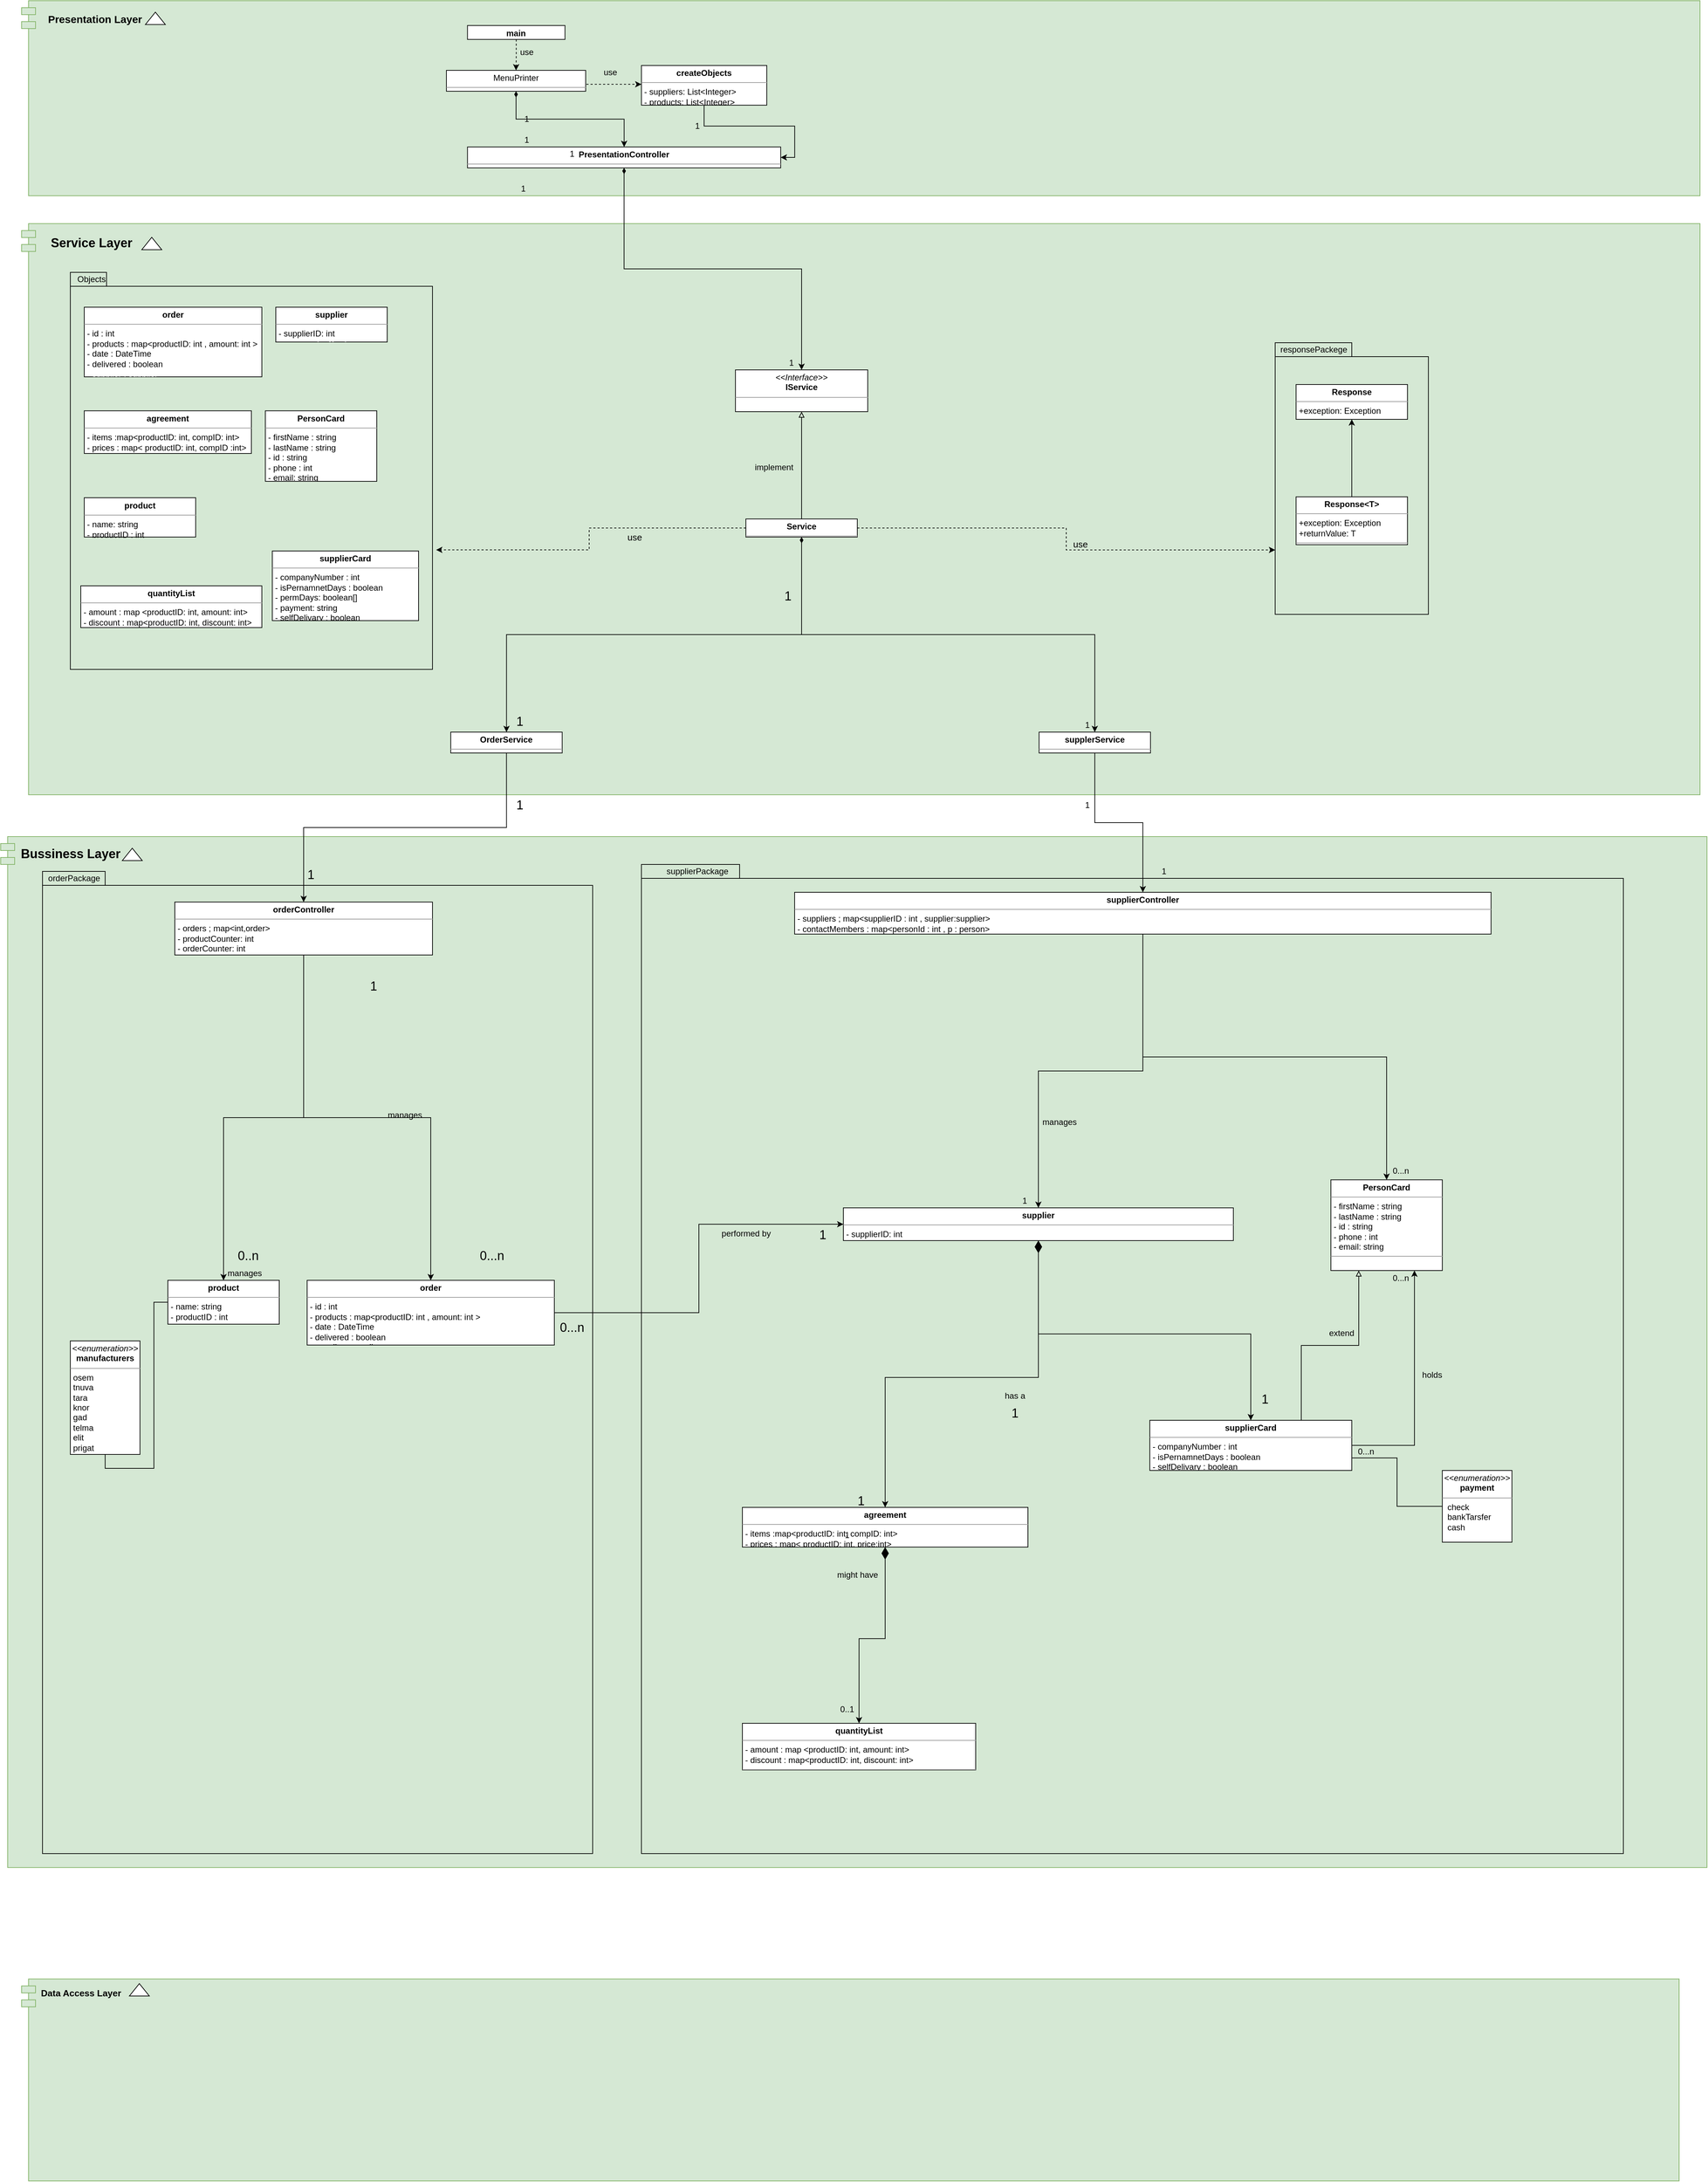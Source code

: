 <mxfile version="14.5.10" type="google" pages="2"><diagram id="5DZ28-JcgLPuiW7XqvPN" name="Page-1"><mxGraphModel dx="1632" dy="1537" grid="1" gridSize="10" guides="1" tooltips="1" connect="1" arrows="1" fold="1" page="1" pageScale="1" pageWidth="850" pageHeight="1100" math="0" shadow="0"><root><mxCell id="0"/><mxCell id="1" parent="0"/><mxCell id="8I2APaT-NHxuBVdp1NNs-28" value="" style="shape=module;align=left;spacingLeft=20;align=center;verticalAlign=top;fillColor=#d5e8d4;strokeColor=#82b366;" parent="1" vertex="1"><mxGeometry x="-810" y="930" width="2450" height="1480" as="geometry"/></mxCell><mxCell id="PthSyob7M0r9zxuBfxCR-18" value="" style="shape=folder;fontStyle=1;spacingTop=10;tabWidth=90;tabHeight=20;tabPosition=left;html=1;fillColor=none;" parent="1" vertex="1"><mxGeometry x="-750" y="980" width="790" height="1410" as="geometry"/></mxCell><mxCell id="8I2APaT-NHxuBVdp1NNs-26" value="" style="shape=module;align=left;spacingLeft=20;align=center;verticalAlign=top;fillColor=#d5e8d4;strokeColor=#82b366;" parent="1" vertex="1"><mxGeometry x="-780" y="50" width="2410" height="820" as="geometry"/></mxCell><mxCell id="PthSyob7M0r9zxuBfxCR-17" value="" style="shape=folder;fontStyle=1;spacingTop=10;tabWidth=100;tabHeight=20;tabPosition=left;html=1;fillColor=none;" parent="1" vertex="1"><mxGeometry x="110" y="970" width="1410" height="1420" as="geometry"/></mxCell><mxCell id="8I2APaT-NHxuBVdp1NNs-29" value="&lt;b&gt;Service Layer&lt;/b&gt;" style="text;html=1;align=center;verticalAlign=middle;resizable=0;points=[];autosize=1;fontSize=18;" parent="1" vertex="1"><mxGeometry x="-745.18" y="63" width="130" height="30" as="geometry"/></mxCell><mxCell id="8I2APaT-NHxuBVdp1NNs-30" value="" style="triangle;whiteSpace=wrap;html=1;align=left;rotation=-90;" parent="1" vertex="1"><mxGeometry x="-602" y="64.25" width="17.82" height="28.75" as="geometry"/></mxCell><mxCell id="8I2APaT-NHxuBVdp1NNs-42" value="&lt;b&gt;Bussiness Layer&lt;/b&gt;" style="text;html=1;align=center;verticalAlign=middle;resizable=0;points=[];autosize=1;fontSize=18;" parent="1" vertex="1"><mxGeometry x="-790" y="940" width="160" height="30" as="geometry"/></mxCell><mxCell id="8I2APaT-NHxuBVdp1NNs-43" value="" style="triangle;whiteSpace=wrap;html=1;align=left;rotation=-90;" parent="1" vertex="1"><mxGeometry x="-630" y="941.25" width="17.82" height="28.75" as="geometry"/></mxCell><mxCell id="2vMauLykuVENWcKuwkw2-31" style="rounded=0;orthogonalLoop=1;jettySize=auto;html=1;exitX=0.5;exitY=1;exitDx=0;exitDy=0;elbow=vertical;edgeStyle=orthogonalEdgeStyle;" parent="1" source="8I2APaT-NHxuBVdp1NNs-63" target="2vMauLykuVENWcKuwkw2-26" edge="1"><mxGeometry relative="1" as="geometry"/></mxCell><mxCell id="8I2APaT-NHxuBVdp1NNs-63" value="&lt;p style=&quot;margin: 0px ; margin-top: 4px ; text-align: center&quot;&gt;&lt;b&gt;supplerService&lt;/b&gt;&lt;/p&gt;&lt;hr size=&quot;1&quot;&gt;&lt;p style=&quot;margin: 0px ; margin-left: 4px&quot;&gt;- sc: supplierController&lt;/p&gt;&lt;hr size=&quot;1&quot;&gt;&lt;p style=&quot;margin: 0px ; margin-left: 4px&quot;&gt;&lt;br&gt;&lt;/p&gt;" style="verticalAlign=top;align=left;overflow=fill;fontSize=12;fontFamily=Helvetica;html=1;fillColor=#ffffff;gradientColor=none;" parent="1" vertex="1"><mxGeometry x="681" y="780" width="160" height="30" as="geometry"/></mxCell><mxCell id="bjFKedlDUR4KH2Bk4ZRp-1" value="&lt;p style=&quot;margin: 0px ; margin-top: 4px ; text-align: center&quot;&gt;&lt;b&gt;PersonCard&lt;/b&gt;&lt;/p&gt;&lt;hr size=&quot;1&quot;&gt;&lt;p style=&quot;margin: 0px ; margin-left: 4px&quot;&gt;- firstName : string&lt;/p&gt;&lt;p style=&quot;margin: 0px ; margin-left: 4px&quot;&gt;- lastName : string&lt;/p&gt;&lt;p style=&quot;margin: 0px ; margin-left: 4px&quot;&gt;- id : string&lt;/p&gt;&lt;p style=&quot;margin: 0px ; margin-left: 4px&quot;&gt;- phone : int&lt;/p&gt;&lt;p style=&quot;margin: 0px ; margin-left: 4px&quot;&gt;- email: string&lt;/p&gt;&lt;hr size=&quot;1&quot;&gt;&lt;p style=&quot;margin: 0px ; margin-left: 4px&quot;&gt;&lt;br&gt;&lt;/p&gt;" style="verticalAlign=top;align=left;overflow=fill;fontSize=12;fontFamily=Helvetica;html=1;" parent="1" vertex="1"><mxGeometry x="1100" y="1422.75" width="160" height="130.25" as="geometry"/></mxCell><mxCell id="bjFKedlDUR4KH2Bk4ZRp-9" value="extend" style="text;html=1;align=center;verticalAlign=middle;resizable=0;points=[];autosize=1;" parent="1" vertex="1"><mxGeometry x="1090" y="1633" width="50" height="20" as="geometry"/></mxCell><mxCell id="bjFKedlDUR4KH2Bk4ZRp-20" value="&lt;p style=&quot;margin: 0px ; margin-top: 4px ; text-align: center&quot;&gt;&lt;b&gt;quantityList&lt;/b&gt;&lt;/p&gt;&lt;hr size=&quot;1&quot;&gt;&lt;p style=&quot;margin: 0px ; margin-left: 4px&quot;&gt;- amount : map &amp;lt;productID: int, amount: int&amp;gt;&lt;/p&gt;&lt;p style=&quot;margin: 0px ; margin-left: 4px&quot;&gt;- discount : map&amp;lt;productID: int, discount: int&amp;gt;&lt;/p&gt;&lt;hr size=&quot;1&quot;&gt;&lt;p style=&quot;margin: 0px ; margin-left: 4px&quot;&gt;+addQuantityListItem(int prodId, int amount, int discount): product&lt;/p&gt;&lt;p style=&quot;margin: 0px ; margin-left: 4px&quot;&gt;+editQuantityListAmount(int prodId, int amount): void&lt;/p&gt;&lt;p style=&quot;margin: 0px ; margin-left: 4px&quot;&gt;+editQuantityListDiscount(int prodId, int discount): void&lt;/p&gt;" style="verticalAlign=top;align=left;overflow=fill;fontSize=12;fontFamily=Helvetica;html=1;" parent="1" vertex="1"><mxGeometry x="255" y="2203" width="335" height="67" as="geometry"/></mxCell><mxCell id="bjFKedlDUR4KH2Bk4ZRp-22" value="0..1" style="text;html=1;align=center;verticalAlign=middle;resizable=0;points=[];autosize=1;" parent="1" vertex="1"><mxGeometry x="385" y="2173" width="40" height="20" as="geometry"/></mxCell><mxCell id="GpmiqGqce4NhlMr-8siC-24" style="rounded=0;orthogonalLoop=1;jettySize=auto;html=1;exitX=0.5;exitY=1;exitDx=0;exitDy=0;startArrow=diamondThin;startFill=0;startSize=15;elbow=vertical;edgeStyle=orthogonalEdgeStyle;" parent="1" source="8I2APaT-NHxuBVdp1NNs-34" target="8I2APaT-NHxuBVdp1NNs-35" edge="1"><mxGeometry relative="1" as="geometry"/></mxCell><mxCell id="GpmiqGqce4NhlMr-8siC-25" style="rounded=0;orthogonalLoop=1;jettySize=auto;html=1;exitX=0.5;exitY=1;exitDx=0;exitDy=0;startArrow=diamondThin;startFill=1;startSize=15;elbow=vertical;edgeStyle=orthogonalEdgeStyle;" parent="1" source="8I2APaT-NHxuBVdp1NNs-34" target="8I2APaT-NHxuBVdp1NNs-39" edge="1"><mxGeometry relative="1" as="geometry"/></mxCell><mxCell id="8I2APaT-NHxuBVdp1NNs-34" value="&lt;p style=&quot;margin: 0px ; margin-top: 4px ; text-align: center&quot;&gt;&lt;b&gt;supplier&lt;/b&gt;&lt;/p&gt;&lt;hr size=&quot;1&quot;&gt;&lt;p style=&quot;margin: 0px ; margin-left: 4px&quot;&gt;- supplierID: int&lt;/p&gt;&lt;p style=&quot;margin: 0px ; margin-left: 4px&quot;&gt;- sc : supplierCard&lt;/p&gt;&lt;p style=&quot;margin: 0px ; margin-left: 4px&quot;&gt;- agreement : agreement&lt;/p&gt;&lt;hr size=&quot;1&quot;&gt;&lt;p style=&quot;margin: 0px ; margin-left: 4px&quot;&gt;+createPesonCard(string firstName, string lastName, string email, string id, string phone): personCard&lt;/p&gt;&lt;p style=&quot;margin: 0px ; margin-left: 4px&quot;&gt;+addContactMember(string memberId): void&lt;/p&gt;&lt;p style=&quot;margin: 0px ; margin-left: 4px&quot;&gt;+deleteContactMember(string memberId): void&lt;/p&gt;&lt;p style=&quot;margin: 0px ; margin-left: 4px&quot;&gt;+deleteQuantityList(): void&lt;/p&gt;&lt;p style=&quot;margin: 0px ; margin-left: 4px&quot;&gt;+deleteQuantityListItem(int productId): void&lt;/p&gt;&lt;p style=&quot;margin: 0px ; margin-left: 4px&quot;&gt;+addQuantityListItem(int productId, int amount, int discount): void&lt;/p&gt;&lt;p style=&quot;margin: 0px ; margin-left: 4px&quot;&gt;+addQuantityList(): void&lt;/p&gt;&lt;p style=&quot;margin: 0px ; margin-left: 4px&quot;&gt;+editQuantityListAmount(int productId, int amount): void&lt;/p&gt;&lt;p style=&quot;margin: 0px ; margin-left: 4px&quot;&gt;+editQuantityListDiscount(int productId, int discount): void&lt;/p&gt;&lt;p style=&quot;margin: 0px ; margin-left: 4px&quot;&gt;+addItemToAgreement(int productId, int companyProductId, int price): void&lt;/p&gt;&lt;p style=&quot;margin: 0px ; margin-left: 4px&quot;&gt;+removeItemFromAgreement(int productId): void&lt;/p&gt;" style="verticalAlign=top;align=left;overflow=fill;fontSize=12;fontFamily=Helvetica;html=1;fillColor=#ffffff;gradientColor=none;" parent="1" vertex="1"><mxGeometry x="400" y="1463" width="560" height="47" as="geometry"/></mxCell><mxCell id="GpmiqGqce4NhlMr-8siC-16" style="rounded=0;orthogonalLoop=1;jettySize=auto;html=1;exitX=0.5;exitY=1;exitDx=0;exitDy=0;entryX=0.5;entryY=0;entryDx=0;entryDy=0;startArrow=diamondThin;startFill=1;startSize=15;elbow=vertical;edgeStyle=orthogonalEdgeStyle;" parent="1" source="8I2APaT-NHxuBVdp1NNs-35" target="bjFKedlDUR4KH2Bk4ZRp-20" edge="1"><mxGeometry relative="1" as="geometry"/></mxCell><mxCell id="8I2APaT-NHxuBVdp1NNs-35" value="&lt;p style=&quot;margin: 0px ; margin-top: 4px ; text-align: center&quot;&gt;&lt;b&gt;agreement&lt;/b&gt;&lt;/p&gt;&lt;hr size=&quot;1&quot;&gt;&lt;p style=&quot;margin: 0px ; margin-left: 4px&quot;&gt;&lt;span&gt;- items :map&amp;lt;productID: int, compID: int&amp;gt;&lt;/span&gt;&lt;br&gt;&lt;/p&gt;&lt;p style=&quot;margin: 0px ; margin-left: 4px&quot;&gt;- prices : map&amp;lt; productID: int, price:int&amp;gt;&lt;/p&gt;&lt;p style=&quot;margin: 0px ; margin-left: 4px&quot;&gt;- ql : quantityList&lt;/p&gt;&lt;hr size=&quot;1&quot;&gt;&lt;p style=&quot;margin: 0px ; margin-left: 4px&quot;&gt;+deleteQuantityList(int productId): void&lt;/p&gt;&lt;p style=&quot;margin: 0px ; margin-left: 4px&quot;&gt;+addQuantityListItem(int productId, int amount, int discount): void&lt;/p&gt;&lt;p style=&quot;margin: 0px ; margin-left: 4px&quot;&gt;+addQuantityList(): quantityList&lt;/p&gt;&lt;p style=&quot;margin: 0px ; margin-left: 4px&quot;&gt;+editQuantityListAmount(int productId, int amount): void&lt;/p&gt;&lt;p style=&quot;margin: 0px ; margin-left: 4px&quot;&gt;+editQuantityListDiscount( int productId, int discount): void&lt;/p&gt;&lt;p style=&quot;margin: 0px ; margin-left: 4px&quot;&gt;+addItemToAgreement(int prodId, int compProdId. int price): void&lt;/p&gt;&lt;p style=&quot;margin: 0px ; margin-left: 4px&quot;&gt;+ removeItemFromAgreement(int productId): void&lt;/p&gt;&lt;p style=&quot;margin: 0px ; margin-left: 4px&quot;&gt;+editAgreementItemCompanyProductId(int productId, int compProdId): void&lt;/p&gt;&lt;p style=&quot;margin: 0px ; margin-left: 4px&quot;&gt;+editAgreementItemPrice(int producId, int price): void&lt;/p&gt;" style="verticalAlign=top;align=left;overflow=fill;fontSize=12;fontFamily=Helvetica;html=1;fillColor=#ffffff;gradientColor=none;" parent="1" vertex="1"><mxGeometry x="255" y="1893" width="410" height="57" as="geometry"/></mxCell><mxCell id="njyIYX1bQllW_nPG6VDN-2" style="rounded=0;orthogonalLoop=1;jettySize=auto;html=1;exitX=1;exitY=0.5;exitDx=0;exitDy=0;entryX=0;entryY=0.5;entryDx=0;entryDy=0;elbow=vertical;edgeStyle=orthogonalEdgeStyle;" parent="1" source="8I2APaT-NHxuBVdp1NNs-36" target="8I2APaT-NHxuBVdp1NNs-34" edge="1"><mxGeometry relative="1" as="geometry"/></mxCell><mxCell id="8I2APaT-NHxuBVdp1NNs-36" value="&lt;p style=&quot;margin: 0px ; margin-top: 4px ; text-align: center&quot;&gt;&lt;b&gt;order&lt;/b&gt;&lt;/p&gt;&lt;hr size=&quot;1&quot;&gt;&lt;p style=&quot;margin: 0px ; margin-left: 4px&quot;&gt;- id : int&lt;/p&gt;&lt;p style=&quot;margin: 0px ; margin-left: 4px&quot;&gt;- products : map&amp;lt;productID: int , amount: int &amp;gt;&lt;/p&gt;&lt;p style=&quot;margin: 0px ; margin-left: 4px&quot;&gt;- date : DateTime&amp;nbsp;&lt;/p&gt;&lt;p style=&quot;margin: 0px ; margin-left: 4px&quot;&gt;- delivered : boolean&lt;/p&gt;&lt;p style=&quot;margin: 0px ; margin-left: 4px&quot;&gt;- supplier : supplier&lt;br&gt;&lt;/p&gt;&lt;hr size=&quot;1&quot;&gt;&lt;p style=&quot;margin: 0px ; margin-left: 4px&quot;&gt;+approveOrder(int orderId): void&lt;/p&gt;&lt;p style=&quot;margin: 0px ; margin-left: 4px&quot;&gt;+addProductToOrder(int orderId, int productId, int amount): void&lt;/p&gt;&lt;p style=&quot;margin: 0px ; margin-left: 4px&quot;&gt;+removeProductFromOrder( int productId): void&lt;/p&gt;&lt;p style=&quot;margin: 0px ; margin-left: 4px&quot;&gt;&lt;br&gt;&lt;/p&gt;" style="verticalAlign=top;align=left;overflow=fill;fontSize=12;fontFamily=Helvetica;html=1;fillColor=#ffffff;gradientColor=none;" parent="1" vertex="1"><mxGeometry x="-370" y="1567" width="355" height="93" as="geometry"/></mxCell><mxCell id="L193rap9KATUWgUTOsA8-20" style="rounded=0;orthogonalLoop=1;jettySize=auto;html=1;exitX=0;exitY=0.5;exitDx=0;exitDy=0;entryX=0.5;entryY=1;entryDx=0;entryDy=0;endArrow=none;endFill=0;startArrow=none;startFill=0;elbow=vertical;edgeStyle=orthogonalEdgeStyle;" parent="1" source="8I2APaT-NHxuBVdp1NNs-37" target="L193rap9KATUWgUTOsA8-17" edge="1"><mxGeometry relative="1" as="geometry"/></mxCell><mxCell id="8I2APaT-NHxuBVdp1NNs-37" value="&lt;p style=&quot;margin: 0px ; margin-top: 4px ; text-align: center&quot;&gt;&lt;b&gt;product&lt;/b&gt;&lt;/p&gt;&lt;hr size=&quot;1&quot;&gt;&lt;p style=&quot;margin: 0px ; margin-left: 4px&quot;&gt;- name: string&lt;/p&gt;&lt;p style=&quot;margin: 0px ; margin-left: 4px&quot;&gt;- productID : int&lt;/p&gt;&lt;p style=&quot;margin: 0px ; margin-left: 4px&quot;&gt;- manu : manufacturers&lt;/p&gt;&lt;hr size=&quot;1&quot;&gt;&lt;p style=&quot;margin: 0px ; margin-left: 4px&quot;&gt;&lt;br&gt;&lt;/p&gt;" style="verticalAlign=top;align=left;overflow=fill;fontSize=12;fontFamily=Helvetica;html=1;fillColor=#ffffff;gradientColor=none;" parent="1" vertex="1"><mxGeometry x="-570" y="1567" width="160" height="63" as="geometry"/></mxCell><mxCell id="L193rap9KATUWgUTOsA8-3" style="rounded=0;orthogonalLoop=1;jettySize=auto;html=1;exitX=0.75;exitY=0;exitDx=0;exitDy=0;entryX=0.25;entryY=1;entryDx=0;entryDy=0;endArrow=block;endFill=0;elbow=vertical;edgeStyle=orthogonalEdgeStyle;" parent="1" source="8I2APaT-NHxuBVdp1NNs-39" target="bjFKedlDUR4KH2Bk4ZRp-1" edge="1"><mxGeometry relative="1" as="geometry"/></mxCell><mxCell id="L193rap9KATUWgUTOsA8-4" style="rounded=0;orthogonalLoop=1;jettySize=auto;html=1;exitX=1;exitY=0.5;exitDx=0;exitDy=0;entryX=0.75;entryY=1;entryDx=0;entryDy=0;elbow=vertical;edgeStyle=orthogonalEdgeStyle;" parent="1" source="8I2APaT-NHxuBVdp1NNs-39" target="bjFKedlDUR4KH2Bk4ZRp-1" edge="1"><mxGeometry relative="1" as="geometry"/></mxCell><mxCell id="L193rap9KATUWgUTOsA8-23" style="rounded=0;orthogonalLoop=1;jettySize=auto;html=1;exitX=1;exitY=0.75;exitDx=0;exitDy=0;startArrow=none;startFill=0;endArrow=none;endFill=0;elbow=vertical;edgeStyle=orthogonalEdgeStyle;" parent="1" source="8I2APaT-NHxuBVdp1NNs-39" target="L193rap9KATUWgUTOsA8-21" edge="1"><mxGeometry relative="1" as="geometry"/></mxCell><mxCell id="8I2APaT-NHxuBVdp1NNs-39" value="&lt;p style=&quot;margin: 0px ; margin-top: 4px ; text-align: center&quot;&gt;&lt;b&gt;supplierCard&lt;/b&gt;&lt;/p&gt;&lt;hr size=&quot;1&quot;&gt;&lt;p style=&quot;margin: 0px ; margin-left: 4px&quot;&gt;&lt;span&gt;- companyNumber : int&lt;/span&gt;&lt;/p&gt;&lt;p style=&quot;margin: 0px ; margin-left: 4px&quot;&gt;- isPernamnetDays : boolean&lt;/p&gt;&lt;p style=&quot;margin: 0px ; margin-left: 4px&quot;&gt;&lt;span&gt;- selfDelivary : boolean&lt;/span&gt;&lt;br&gt;&lt;/p&gt;&lt;p style=&quot;margin: 0px 0px 0px 4px&quot;&gt;&lt;span style=&quot;background-color: rgb(255 , 255 , 255)&quot;&gt;- payment:payment&lt;/span&gt;&lt;/p&gt;&lt;p style=&quot;margin: 0px ; margin-left: 4px&quot;&gt;- contactPerson: List&amp;lt;PersonCard&amp;gt;&lt;br&gt;&lt;/p&gt;&lt;hr size=&quot;1&quot;&gt;&lt;p style=&quot;margin: 0px ; margin-left: 4px&quot;&gt;&lt;br&gt;&lt;/p&gt;" style="verticalAlign=top;align=left;overflow=fill;fontSize=12;fontFamily=Helvetica;html=1;fillColor=#ffffff;gradientColor=none;" parent="1" vertex="1"><mxGeometry x="840" y="1768" width="290" height="72" as="geometry"/></mxCell><mxCell id="8I2APaT-NHxuBVdp1NNs-53" value="1" style="text;html=1;align=center;verticalAlign=middle;resizable=0;points=[];autosize=1;fontSize=18;" parent="1" vertex="1"><mxGeometry x="410" y="1868.5" width="30" height="30" as="geometry"/></mxCell><mxCell id="8I2APaT-NHxuBVdp1NNs-55" value="1" style="text;html=1;align=center;verticalAlign=middle;resizable=0;points=[];autosize=1;fontSize=18;" parent="1" vertex="1"><mxGeometry x="990" y="1723" width="30" height="30" as="geometry"/></mxCell><mxCell id="8I2APaT-NHxuBVdp1NNs-59" value="0...n" style="text;html=1;align=center;verticalAlign=middle;resizable=0;points=[];autosize=1;fontSize=18;" parent="1" vertex="1"><mxGeometry x="-15" y="1620" width="50" height="30" as="geometry"/></mxCell><mxCell id="njyIYX1bQllW_nPG6VDN-1" style="rounded=0;orthogonalLoop=1;jettySize=auto;html=1;exitX=0.5;exitY=1;exitDx=0;exitDy=0;entryX=0.5;entryY=0;entryDx=0;entryDy=0;elbow=vertical;edgeStyle=orthogonalEdgeStyle;" parent="1" source="2vMauLykuVENWcKuwkw2-26" target="8I2APaT-NHxuBVdp1NNs-34" edge="1"><mxGeometry relative="1" as="geometry"/></mxCell><mxCell id="njyIYX1bQllW_nPG6VDN-7" style="rounded=0;orthogonalLoop=1;jettySize=auto;html=1;exitX=0.5;exitY=1;exitDx=0;exitDy=0;startArrow=none;startFill=0;elbow=vertical;edgeStyle=orthogonalEdgeStyle;" parent="1" source="2vMauLykuVENWcKuwkw2-26" target="bjFKedlDUR4KH2Bk4ZRp-1" edge="1"><mxGeometry relative="1" as="geometry"/></mxCell><mxCell id="2vMauLykuVENWcKuwkw2-26" value="&lt;p style=&quot;margin: 0px ; margin-top: 4px ; text-align: center&quot;&gt;&lt;b&gt;supplierController&lt;/b&gt;&lt;/p&gt;&lt;hr size=&quot;1&quot;&gt;&lt;p style=&quot;margin: 0px ; margin-left: 4px&quot;&gt;- suppliers ; map&amp;lt;supplierID : int , supplier:supplier&amp;gt;&lt;/p&gt;&lt;p style=&quot;margin: 0px ; margin-left: 4px&quot;&gt;- contactMembers : map&amp;lt;personId : int , p : person&amp;gt;&lt;/p&gt;&lt;hr size=&quot;1&quot;&gt;&lt;p style=&quot;margin: 0px ; margin-left: 4px&quot;&gt;+addSupplier(string firstName, string lastName, string email, string id, string phone, int companyNumber, boolean isPermanenetDays, boolean selfDelivary, string payment): supplier&lt;/p&gt;&lt;p style=&quot;margin: 0px ; margin-left: 4px&quot;&gt;+removeSupplier(string id): void&lt;/p&gt;&lt;p style=&quot;margin: 0px ; margin-left: 4px&quot;&gt;+updateCompanySupplier(string id, int companyNumber): void&lt;/p&gt;&lt;p style=&quot;margin: 0px ; margin-left: 4px&quot;&gt;+updateFirstName(string id, string firstName): void&lt;/p&gt;&lt;p style=&quot;margin: 0px ; margin-left: 4px&quot;&gt;+updateLastName(string id, string lastName): void&lt;/p&gt;&lt;p style=&quot;margin: 0px ; margin-left: 4px&quot;&gt;+updatePhone(string id, string phone): void&lt;/p&gt;&lt;p style=&quot;margin: 0px ; margin-left: 4px&quot;&gt;+addContactMember(string supplierId, string firstName, string lastName, string email. string memberId, string phone): void&lt;/p&gt;&lt;p style=&quot;margin: 0px ; margin-left: 4px&quot;&gt;+addQuantityList(string supplierId): quantityList&lt;/p&gt;&lt;p style=&quot;margin: 0px ; margin-left: 4px&quot;&gt;+editQUantityListAmount(string supplierId, int productId, int amount): void&lt;/p&gt;&lt;p style=&quot;margin: 0px ; margin-left: 4px&quot;&gt;+editQuantityListDicount(string supplierId, int productId, int discount): void&lt;/p&gt;&lt;p style=&quot;margin: 0px ; margin-left: 4px&quot;&gt;+deleteQuantityList(string supplierId): void&lt;/p&gt;&lt;p style=&quot;margin: 0px ; margin-left: 4px&quot;&gt;+addQuantityListItem(string supId, int prodId, int amount, int discount): void&lt;/p&gt;&lt;p style=&quot;margin: 0px ; margin-left: 4px&quot;&gt;+deleteQuantityListItem(string supplierId, int productId): void&lt;/p&gt;&lt;p style=&quot;margin: 0px ; margin-left: 4px&quot;&gt;+addItemToAgreement(string id, int prodId, int compProdId, int price): void&lt;/p&gt;&lt;p style=&quot;margin: 0px ; margin-left: 4px&quot;&gt;+removeItemFromAgreement(string supplierId, int prodId): void&lt;/p&gt;&lt;p style=&quot;margin: 0px ; margin-left: 4px&quot;&gt;+editAgreementItemCompProdId(string supId, int prodId, int compProdId): void&lt;/p&gt;&lt;p style=&quot;margin: 0px ; margin-left: 4px&quot;&gt;+editAgreementItemPrice(string supId, int prodId, int price): void&lt;/p&gt;&lt;p style=&quot;margin: 0px ; margin-left: 4px&quot;&gt;&lt;br&gt;&lt;/p&gt;" style="verticalAlign=top;align=left;overflow=fill;fontSize=12;fontFamily=Helvetica;html=1;" parent="1" vertex="1"><mxGeometry x="330" y="1010" width="1000" height="60" as="geometry"/></mxCell><mxCell id="2vMauLykuVENWcKuwkw2-29" value="1" style="text;html=1;align=center;verticalAlign=middle;resizable=0;points=[];autosize=1;" parent="1" vertex="1"><mxGeometry x="650" y="1443" width="20" height="20" as="geometry"/></mxCell><mxCell id="2vMauLykuVENWcKuwkw2-32" value="1" style="text;html=1;align=center;verticalAlign=middle;resizable=0;points=[];autosize=1;" parent="1" vertex="1"><mxGeometry x="850" y="970" width="20" height="20" as="geometry"/></mxCell><mxCell id="2vMauLykuVENWcKuwkw2-33" value="1" style="text;html=1;align=center;verticalAlign=middle;resizable=0;points=[];autosize=1;" parent="1" vertex="1"><mxGeometry x="740" y="875" width="20" height="20" as="geometry"/></mxCell><mxCell id="PthSyob7M0r9zxuBfxCR-5" style="rounded=0;orthogonalLoop=1;jettySize=auto;html=1;exitX=0.5;exitY=1;exitDx=0;exitDy=0;elbow=vertical;edgeStyle=orthogonalEdgeStyle;" parent="1" source="GpmiqGqce4NhlMr-8siC-1" target="8I2APaT-NHxuBVdp1NNs-36" edge="1"><mxGeometry relative="1" as="geometry"/></mxCell><mxCell id="8oK_J359rs-tzaRbCv_J-1" style="rounded=0;orthogonalLoop=1;jettySize=auto;html=1;exitX=0.5;exitY=1;exitDx=0;exitDy=0;elbow=vertical;edgeStyle=orthogonalEdgeStyle;" parent="1" source="GpmiqGqce4NhlMr-8siC-1" target="8I2APaT-NHxuBVdp1NNs-37" edge="1"><mxGeometry relative="1" as="geometry"/></mxCell><mxCell id="GpmiqGqce4NhlMr-8siC-1" value="&lt;p style=&quot;margin: 0px ; margin-top: 4px ; text-align: center&quot;&gt;&lt;b&gt;orderController&lt;/b&gt;&lt;/p&gt;&lt;hr size=&quot;1&quot;&gt;&lt;p style=&quot;margin: 0px ; margin-left: 4px&quot;&gt;- orders ; map&amp;lt;int,order&amp;gt;&lt;/p&gt;&lt;p style=&quot;margin: 0px ; margin-left: 4px&quot;&gt;- productCounter: int&lt;/p&gt;&lt;p style=&quot;margin: 0px ; margin-left: 4px&quot;&gt;- orderCounter: int&lt;/p&gt;&lt;p style=&quot;margin: 0px 0px 0px 4px&quot;&gt;- pernamentOrders : list&amp;lt;order&amp;gt;[]&lt;/p&gt;&lt;p style=&quot;margin: 0px 0px 0px 4px&quot;&gt;- products : map&amp;lt;int , product&amp;gt;&lt;/p&gt;&lt;hr size=&quot;1&quot;&gt;&lt;p style=&quot;margin: 0px ; margin-left: 4px&quot;&gt;+removeSupplier(string if): void&lt;/p&gt;&lt;p style=&quot;margin: 0px ; margin-left: 4px&quot;&gt;+createOrder(localDate date, string supplierId): order&lt;/p&gt;&lt;p style=&quot;margin: 0px ; margin-left: 4px&quot;&gt;+approveOrder (int orderId): void&lt;/p&gt;&lt;p style=&quot;margin: 0px ; margin-left: 4px&quot;&gt;+orderExist(int orderId): void&lt;/p&gt;&lt;p style=&quot;margin: 0px ; margin-left: 4px&quot;&gt;+productExist(int producId): void&lt;/p&gt;&lt;p style=&quot;margin: 0px ; margin-left: 4px&quot;&gt;+addProductToOrder(int orderId, int productId, int amount): void&lt;/p&gt;&lt;p style=&quot;margin: 0px ; margin-left: 4px&quot;&gt;+createProduct(string name, string manufacturer): product&lt;/p&gt;&lt;p style=&quot;margin: 0px ; margin-left: 4px&quot;&gt;+createPermanentOrder(int day, supplier supplier): order&lt;/p&gt;&lt;p style=&quot;margin: 0px ; margin-left: 4px&quot;&gt;+removeProductFromOrder(int orderId, int productId): void&lt;/p&gt;" style="verticalAlign=top;align=left;overflow=fill;fontSize=12;fontFamily=Helvetica;html=1;" parent="1" vertex="1"><mxGeometry x="-560" y="1024" width="370" height="76" as="geometry"/></mxCell><mxCell id="GpmiqGqce4NhlMr-8siC-3" value="0...n" style="text;html=1;align=center;verticalAlign=middle;resizable=0;points=[];autosize=1;" parent="1" vertex="1"><mxGeometry x="1180" y="1400" width="40" height="20" as="geometry"/></mxCell><mxCell id="GpmiqGqce4NhlMr-8siC-4" value="0...n" style="text;html=1;align=center;verticalAlign=middle;resizable=0;points=[];autosize=1;" parent="1" vertex="1"><mxGeometry x="1180" y="1554" width="40" height="20" as="geometry"/></mxCell><mxCell id="GpmiqGqce4NhlMr-8siC-11" value="1" style="text;html=1;align=center;verticalAlign=middle;resizable=0;points=[];autosize=1;fontSize=18;" parent="1" vertex="1"><mxGeometry x="631" y="1743" width="30" height="30" as="geometry"/></mxCell><mxCell id="GpmiqGqce4NhlMr-8siC-15" value="1" style="text;html=1;align=center;verticalAlign=middle;resizable=0;points=[];autosize=1;fontSize=18;" parent="1" vertex="1"><mxGeometry x="355" y="1487" width="30" height="30" as="geometry"/></mxCell><mxCell id="GpmiqGqce4NhlMr-8siC-17" value="1&lt;br&gt;" style="text;html=1;align=center;verticalAlign=middle;resizable=0;points=[];autosize=1;" parent="1" vertex="1"><mxGeometry x="395" y="1923" width="20" height="20" as="geometry"/></mxCell><mxCell id="GpmiqGqce4NhlMr-8siC-18" value="1" style="text;html=1;align=center;verticalAlign=middle;resizable=0;points=[];autosize=1;fontSize=18;" parent="1" vertex="1"><mxGeometry x="-290" y="1130" width="30" height="30" as="geometry"/></mxCell><mxCell id="GpmiqGqce4NhlMr-8siC-19" value="0...n" style="text;html=1;align=center;verticalAlign=middle;resizable=0;points=[];autosize=1;fontSize=18;" parent="1" vertex="1"><mxGeometry x="-130" y="1517" width="50" height="30" as="geometry"/></mxCell><mxCell id="GpmiqGqce4NhlMr-8siC-23" value="0..n" style="text;html=1;align=center;verticalAlign=middle;resizable=0;points=[];autosize=1;fontSize=18;" parent="1" vertex="1"><mxGeometry x="-480" y="1517" width="50" height="30" as="geometry"/></mxCell><mxCell id="GpmiqGqce4NhlMr-8siC-26" value="0...n" style="text;html=1;align=center;verticalAlign=middle;resizable=0;points=[];autosize=1;" parent="1" vertex="1"><mxGeometry x="1130" y="1803" width="40" height="20" as="geometry"/></mxCell><mxCell id="GpmiqGqce4NhlMr-8siC-29" style="rounded=0;orthogonalLoop=1;jettySize=auto;html=1;exitX=0.5;exitY=1;exitDx=0;exitDy=0;entryX=0.5;entryY=0;entryDx=0;entryDy=0;startArrow=none;startFill=0;startSize=15;elbow=vertical;edgeStyle=orthogonalEdgeStyle;" parent="1" source="GpmiqGqce4NhlMr-8siC-28" target="GpmiqGqce4NhlMr-8siC-1" edge="1"><mxGeometry relative="1" as="geometry"/></mxCell><mxCell id="GpmiqGqce4NhlMr-8siC-28" value="&lt;p style=&quot;margin: 0px ; margin-top: 4px ; text-align: center&quot;&gt;&lt;b&gt;OrderService&lt;/b&gt;&lt;/p&gt;&lt;hr size=&quot;1&quot;&gt;&lt;p style=&quot;margin: 0px ; margin-left: 4px&quot;&gt;- oc: orderController&lt;/p&gt;&lt;hr size=&quot;1&quot;&gt;&lt;p style=&quot;margin: 0px ; margin-left: 4px&quot;&gt;&lt;br&gt;&lt;/p&gt;" style="verticalAlign=top;align=left;overflow=fill;fontSize=12;fontFamily=Helvetica;html=1;fillColor=#ffffff;gradientColor=none;" parent="1" vertex="1"><mxGeometry x="-163.75" y="780" width="160" height="30" as="geometry"/></mxCell><mxCell id="GpmiqGqce4NhlMr-8siC-30" value="1" style="text;html=1;align=center;verticalAlign=middle;resizable=0;points=[];autosize=1;fontSize=18;" parent="1" vertex="1"><mxGeometry x="-380" y="970" width="30" height="30" as="geometry"/></mxCell><mxCell id="GpmiqGqce4NhlMr-8siC-31" value="1" style="text;html=1;align=center;verticalAlign=middle;resizable=0;points=[];autosize=1;fontSize=18;" parent="1" vertex="1"><mxGeometry x="-80" y="870" width="30" height="30" as="geometry"/></mxCell><mxCell id="L193rap9KATUWgUTOsA8-17" value="&lt;p style=&quot;margin: 0px ; margin-top: 4px ; text-align: center&quot;&gt;&lt;i&gt;&amp;lt;&amp;lt;enumeration&amp;gt;&amp;gt;&lt;/i&gt;&lt;br&gt;&lt;b&gt;manufacturers&lt;/b&gt;&lt;/p&gt;&lt;hr size=&quot;1&quot;&gt;&lt;p style=&quot;margin: 0px ; margin-left: 4px&quot;&gt;osem&lt;/p&gt;&lt;p style=&quot;margin: 0px ; margin-left: 4px&quot;&gt;tnuva&lt;/p&gt;&lt;p style=&quot;margin: 0px ; margin-left: 4px&quot;&gt;tara&lt;/p&gt;&lt;p style=&quot;margin: 0px ; margin-left: 4px&quot;&gt;knor&lt;/p&gt;&lt;p style=&quot;margin: 0px ; margin-left: 4px&quot;&gt;gad&lt;/p&gt;&lt;p style=&quot;margin: 0px ; margin-left: 4px&quot;&gt;telma&lt;/p&gt;&lt;p style=&quot;margin: 0px ; margin-left: 4px&quot;&gt;elit&lt;/p&gt;&lt;p style=&quot;margin: 0px ; margin-left: 4px&quot;&gt;prigat&lt;/p&gt;&lt;p style=&quot;margin: 0px ; margin-left: 4px&quot;&gt;&lt;br&gt;&lt;/p&gt;" style="verticalAlign=top;align=left;overflow=fill;fontSize=12;fontFamily=Helvetica;html=1;" parent="1" vertex="1"><mxGeometry x="-710" y="1654" width="100" height="163" as="geometry"/></mxCell><mxCell id="L193rap9KATUWgUTOsA8-21" value="&lt;p style=&quot;margin: 0px ; margin-top: 4px ; text-align: center&quot;&gt;&lt;i&gt;&amp;lt;&amp;lt;&lt;/i&gt;&lt;i&gt;enumeration&lt;/i&gt;&lt;i&gt;&amp;gt;&amp;gt;&lt;/i&gt;&lt;br&gt;&lt;b&gt;payment&lt;/b&gt;&lt;/p&gt;&lt;hr size=&quot;1&quot;&gt;&lt;p style=&quot;margin: 0px ; margin-left: 4px&quot;&gt;&amp;nbsp;check&lt;/p&gt;&lt;p style=&quot;margin: 0px ; margin-left: 4px&quot;&gt;&amp;nbsp;bankTarsfer&lt;/p&gt;&lt;p style=&quot;margin: 0px ; margin-left: 4px&quot;&gt;&amp;nbsp;cash&lt;/p&gt;" style="verticalAlign=top;align=left;overflow=fill;fontSize=12;fontFamily=Helvetica;html=1;" parent="1" vertex="1"><mxGeometry x="1260" y="1840" width="100" height="103" as="geometry"/></mxCell><mxCell id="D714NFJkDmw6LGqzLAoO-3" style="rounded=0;orthogonalLoop=1;jettySize=auto;html=1;exitX=0.5;exitY=1;exitDx=0;exitDy=0;elbow=vertical;edgeStyle=orthogonalEdgeStyle;" parent="1" source="D714NFJkDmw6LGqzLAoO-1" target="GpmiqGqce4NhlMr-8siC-28" edge="1"><mxGeometry relative="1" as="geometry"/></mxCell><mxCell id="D714NFJkDmw6LGqzLAoO-5" style="rounded=0;orthogonalLoop=1;jettySize=auto;html=1;exitX=0.5;exitY=1;exitDx=0;exitDy=0;entryX=0.5;entryY=0;entryDx=0;entryDy=0;startArrow=diamondThin;startFill=1;elbow=vertical;edgeStyle=orthogonalEdgeStyle;" parent="1" source="D714NFJkDmw6LGqzLAoO-1" target="8I2APaT-NHxuBVdp1NNs-63" edge="1"><mxGeometry relative="1" as="geometry"/></mxCell><mxCell id="D714NFJkDmw6LGqzLAoO-9" style="rounded=0;orthogonalLoop=1;jettySize=auto;html=1;exitX=0.5;exitY=0;exitDx=0;exitDy=0;endArrow=block;endFill=0;elbow=vertical;edgeStyle=orthogonalEdgeStyle;" parent="1" source="D714NFJkDmw6LGqzLAoO-1" target="D714NFJkDmw6LGqzLAoO-7" edge="1"><mxGeometry relative="1" as="geometry"/></mxCell><mxCell id="D714NFJkDmw6LGqzLAoO-26" style="rounded=0;orthogonalLoop=1;jettySize=auto;html=1;exitX=1;exitY=0.5;exitDx=0;exitDy=0;entryX=0;entryY=0;entryDx=0;entryDy=297.5;entryPerimeter=0;endArrow=classic;endFill=1;fontSize=13;dashed=1;elbow=vertical;edgeStyle=orthogonalEdgeStyle;" parent="1" source="D714NFJkDmw6LGqzLAoO-1" target="2vMauLykuVENWcKuwkw2-24" edge="1"><mxGeometry relative="1" as="geometry"/></mxCell><mxCell id="D714NFJkDmw6LGqzLAoO-28" style="rounded=0;orthogonalLoop=1;jettySize=auto;html=1;exitX=0;exitY=0.5;exitDx=0;exitDy=0;entryX=1.01;entryY=0.699;entryDx=0;entryDy=0;entryPerimeter=0;dashed=1;endArrow=classic;endFill=1;fontSize=13;elbow=vertical;edgeStyle=orthogonalEdgeStyle;" parent="1" source="D714NFJkDmw6LGqzLAoO-1" target="I2kvnssySoOLYePeea3X-1" edge="1"><mxGeometry relative="1" as="geometry"/></mxCell><mxCell id="D714NFJkDmw6LGqzLAoO-1" value="&lt;p style=&quot;margin: 0px ; margin-top: 4px ; text-align: center&quot;&gt;&lt;b&gt;Service&lt;/b&gt;&lt;/p&gt;&lt;hr size=&quot;1&quot;&gt;&lt;p style=&quot;margin: 0px ; margin-left: 4px&quot;&gt;- oc : orderService&lt;/p&gt;&lt;p style=&quot;margin: 0px ; margin-left: 4px&quot;&gt;- sc : supplierService&lt;/p&gt;&lt;hr size=&quot;1&quot;&gt;&lt;p style=&quot;margin: 0px ; margin-left: 4px&quot;&gt;&lt;br&gt;&lt;/p&gt;" style="verticalAlign=top;align=left;overflow=fill;fontSize=12;fontFamily=Helvetica;html=1;fillColor=#ffffff;gradientColor=none;" parent="1" vertex="1"><mxGeometry x="260" y="474" width="160" height="26" as="geometry"/></mxCell><mxCell id="D714NFJkDmw6LGqzLAoO-6" value="1" style="text;html=1;align=center;verticalAlign=middle;resizable=0;points=[];autosize=1;fontSize=18;" parent="1" vertex="1"><mxGeometry x="305" y="570" width="30" height="30" as="geometry"/></mxCell><mxCell id="D714NFJkDmw6LGqzLAoO-7" value="&lt;p style=&quot;margin: 0px ; margin-top: 4px ; text-align: center&quot;&gt;&lt;i&gt;&amp;lt;&amp;lt;Interface&amp;gt;&amp;gt;&lt;/i&gt;&lt;br&gt;&lt;b&gt;IService&lt;/b&gt;&lt;/p&gt;&lt;hr size=&quot;1&quot;&gt;&lt;p style=&quot;margin: 0px ; margin-left: 4px&quot;&gt;&lt;br&gt;&lt;/p&gt;" style="verticalAlign=top;align=left;overflow=fill;fontSize=12;fontFamily=Helvetica;html=1;" parent="1" vertex="1"><mxGeometry x="245" y="260" width="190" height="60" as="geometry"/></mxCell><mxCell id="D714NFJkDmw6LGqzLAoO-18" value="orderPackage" style="text;html=1;align=center;verticalAlign=middle;resizable=0;points=[];autosize=1;" parent="1" vertex="1"><mxGeometry x="-750" y="980" width="90" height="20" as="geometry"/></mxCell><mxCell id="PthSyob7M0r9zxuBfxCR-20" value="supplierPackage" style="text;html=1;align=center;verticalAlign=middle;resizable=0;points=[];autosize=1;" parent="1" vertex="1"><mxGeometry x="140" y="970" width="100" height="20" as="geometry"/></mxCell><mxCell id="D714NFJkDmw6LGqzLAoO-19" value="1" style="text;html=1;align=center;verticalAlign=middle;resizable=0;points=[];autosize=1;" parent="1" vertex="1"><mxGeometry x="740" y="760" width="20" height="20" as="geometry"/></mxCell><mxCell id="D714NFJkDmw6LGqzLAoO-20" value="1" style="text;html=1;align=center;verticalAlign=middle;resizable=0;points=[];autosize=1;fontSize=18;" parent="1" vertex="1"><mxGeometry x="-80" y="750" width="30" height="30" as="geometry"/></mxCell><mxCell id="D714NFJkDmw6LGqzLAoO-21" value="" style="shape=module;align=left;spacingLeft=20;align=center;verticalAlign=top;fillColor=#d5e8d4;strokeColor=#82b366;" parent="1" vertex="1"><mxGeometry x="-780" y="2570" width="2380" height="290" as="geometry"/></mxCell><mxCell id="D714NFJkDmw6LGqzLAoO-22" value="Data Access Layer" style="text;html=1;align=center;verticalAlign=middle;resizable=0;points=[];autosize=1;strokeWidth=1;fontSize=13;fontStyle=1" parent="1" vertex="1"><mxGeometry x="-760" y="2580" width="130" height="20" as="geometry"/></mxCell><mxCell id="D714NFJkDmw6LGqzLAoO-23" value="" style="triangle;whiteSpace=wrap;html=1;align=left;rotation=-90;" parent="1" vertex="1"><mxGeometry x="-619.82" y="2571.25" width="17.82" height="28.75" as="geometry"/></mxCell><mxCell id="D714NFJkDmw6LGqzLAoO-24" value="" style="group" parent="1" vertex="1" connectable="0"><mxGeometry x="-710" y="120" width="520" height="570" as="geometry"/></mxCell><mxCell id="I2kvnssySoOLYePeea3X-1" value="" style="shape=folder;fontStyle=1;spacingTop=10;tabWidth=50;tabHeight=20;tabPosition=left;html=1;fillColor=none;" parent="D714NFJkDmw6LGqzLAoO-24" vertex="1"><mxGeometry width="520" height="570" as="geometry"/></mxCell><mxCell id="2vMauLykuVENWcKuwkw2-25" value="Objects" style="text;html=1;align=center;verticalAlign=middle;resizable=0;points=[];autosize=1;" parent="D714NFJkDmw6LGqzLAoO-24" vertex="1"><mxGeometry width="60" height="20" as="geometry"/></mxCell><mxCell id="D714NFJkDmw6LGqzLAoO-10" value="&lt;p style=&quot;margin: 0px ; margin-top: 4px ; text-align: center&quot;&gt;&lt;b&gt;product&lt;/b&gt;&lt;/p&gt;&lt;hr size=&quot;1&quot;&gt;&lt;p style=&quot;margin: 0px ; margin-left: 4px&quot;&gt;- name: string&lt;/p&gt;&lt;p style=&quot;margin: 0px ; margin-left: 4px&quot;&gt;- productID : int&lt;/p&gt;&lt;p style=&quot;margin: 0px ; margin-left: 4px&quot;&gt;- manu : string&lt;/p&gt;&lt;hr size=&quot;1&quot;&gt;&lt;p style=&quot;margin: 0px ; margin-left: 4px&quot;&gt;&lt;br&gt;&lt;/p&gt;" style="verticalAlign=top;align=left;overflow=fill;fontSize=12;fontFamily=Helvetica;html=1;fillColor=#ffffff;gradientColor=none;" parent="D714NFJkDmw6LGqzLAoO-24" vertex="1"><mxGeometry x="20" y="323.5" width="160" height="56.5" as="geometry"/></mxCell><mxCell id="D714NFJkDmw6LGqzLAoO-11" value="&lt;p style=&quot;margin: 0px ; margin-top: 4px ; text-align: center&quot;&gt;&lt;b&gt;order&lt;/b&gt;&lt;/p&gt;&lt;hr size=&quot;1&quot;&gt;&lt;p style=&quot;margin: 0px ; margin-left: 4px&quot;&gt;- id : int&lt;/p&gt;&lt;p style=&quot;margin: 0px ; margin-left: 4px&quot;&gt;- products : map&amp;lt;productID: int , amount: int &amp;gt;&lt;/p&gt;&lt;p style=&quot;margin: 0px ; margin-left: 4px&quot;&gt;- date : DateTime&amp;nbsp;&lt;/p&gt;&lt;p style=&quot;margin: 0px ; margin-left: 4px&quot;&gt;- delivered : boolean&lt;/p&gt;&lt;p style=&quot;margin: 0px ; margin-left: 4px&quot;&gt;&lt;font color=&quot;#ffffff&quot;&gt;- supplier : supplier&lt;/font&gt;&lt;br&gt;&lt;/p&gt;&lt;hr size=&quot;1&quot;&gt;&lt;p style=&quot;margin: 0px ; margin-left: 4px&quot;&gt;&lt;br&gt;&lt;/p&gt;" style="verticalAlign=top;align=left;overflow=fill;fontSize=12;fontFamily=Helvetica;html=1;fillColor=#ffffff;gradientColor=none;" parent="D714NFJkDmw6LGqzLAoO-24" vertex="1"><mxGeometry x="20" y="50" width="255" height="100" as="geometry"/></mxCell><mxCell id="D714NFJkDmw6LGqzLAoO-12" value="&lt;p style=&quot;margin: 0px ; margin-top: 4px ; text-align: center&quot;&gt;&lt;b&gt;supplier&lt;/b&gt;&lt;/p&gt;&lt;hr size=&quot;1&quot;&gt;&lt;p style=&quot;margin: 0px ; margin-left: 4px&quot;&gt;- supplierID: int&lt;/p&gt;&lt;p style=&quot;margin: 0px ; margin-left: 4px&quot;&gt;&lt;font color=&quot;#ffffff&quot;&gt;- sc : supplierCard&lt;/font&gt;&lt;/p&gt;&lt;p style=&quot;margin: 0px ; margin-left: 4px&quot;&gt;&lt;font color=&quot;#ffffff&quot;&gt;- agreement : agreement&lt;/font&gt;&lt;/p&gt;&lt;hr size=&quot;1&quot;&gt;&lt;p style=&quot;margin: 0px ; margin-left: 4px&quot;&gt;&lt;br&gt;&lt;/p&gt;" style="verticalAlign=top;align=left;overflow=fill;fontSize=12;fontFamily=Helvetica;html=1;fillColor=#ffffff;gradientColor=none;" parent="D714NFJkDmw6LGqzLAoO-24" vertex="1"><mxGeometry x="295" y="50" width="160" height="50" as="geometry"/></mxCell><mxCell id="D714NFJkDmw6LGqzLAoO-13" value="&lt;p style=&quot;margin: 0px ; margin-top: 4px ; text-align: center&quot;&gt;&lt;b&gt;PersonCard&lt;/b&gt;&lt;/p&gt;&lt;hr size=&quot;1&quot;&gt;&lt;p style=&quot;margin: 0px ; margin-left: 4px&quot;&gt;- firstName : string&lt;/p&gt;&lt;p style=&quot;margin: 0px ; margin-left: 4px&quot;&gt;- lastName : string&lt;/p&gt;&lt;p style=&quot;margin: 0px ; margin-left: 4px&quot;&gt;- id : string&lt;/p&gt;&lt;p style=&quot;margin: 0px ; margin-left: 4px&quot;&gt;- phone : int&lt;/p&gt;&lt;p style=&quot;margin: 0px ; margin-left: 4px&quot;&gt;- email: string&lt;/p&gt;&lt;hr size=&quot;1&quot;&gt;&lt;p style=&quot;margin: 0px ; margin-left: 4px&quot;&gt;&lt;br&gt;&lt;/p&gt;" style="verticalAlign=top;align=left;overflow=fill;fontSize=12;fontFamily=Helvetica;html=1;" parent="D714NFJkDmw6LGqzLAoO-24" vertex="1"><mxGeometry x="280" y="198.75" width="160" height="101.25" as="geometry"/></mxCell><mxCell id="D714NFJkDmw6LGqzLAoO-14" value="&lt;p style=&quot;margin: 0px ; margin-top: 4px ; text-align: center&quot;&gt;&lt;b&gt;supplierCard&lt;/b&gt;&lt;/p&gt;&lt;hr size=&quot;1&quot;&gt;&lt;p style=&quot;margin: 0px ; margin-left: 4px&quot;&gt;&lt;span&gt;- companyNumber : int&lt;/span&gt;&lt;/p&gt;&lt;p style=&quot;margin: 0px ; margin-left: 4px&quot;&gt;- isPernamnetDays : boolean&lt;/p&gt;&lt;p style=&quot;margin: 0px ; margin-left: 4px&quot;&gt;- permDays: boolean[]&lt;/p&gt;&lt;p style=&quot;margin: 0px ; margin-left: 4px&quot;&gt;- payment: string&lt;/p&gt;&lt;p style=&quot;margin: 0px ; margin-left: 4px&quot;&gt;- selfDelivary : boolean&lt;/p&gt;&lt;p style=&quot;margin: 0px ; margin-left: 4px&quot;&gt;- contactPerson: List&amp;lt;PersonCard&amp;gt;&lt;br&gt;&lt;/p&gt;&lt;hr size=&quot;1&quot;&gt;&lt;p style=&quot;margin: 0px ; margin-left: 4px&quot;&gt;&lt;br&gt;&lt;/p&gt;" style="verticalAlign=top;align=left;overflow=fill;fontSize=12;fontFamily=Helvetica;html=1;fillColor=#ffffff;gradientColor=none;" parent="D714NFJkDmw6LGqzLAoO-24" vertex="1"><mxGeometry x="290" y="400" width="210" height="100" as="geometry"/></mxCell><mxCell id="D714NFJkDmw6LGqzLAoO-15" value="&lt;p style=&quot;margin: 0px ; margin-top: 4px ; text-align: center&quot;&gt;&lt;b&gt;agreement&lt;/b&gt;&lt;/p&gt;&lt;hr size=&quot;1&quot;&gt;&lt;p style=&quot;margin: 0px ; margin-left: 4px&quot;&gt;&lt;span&gt;- items :map&amp;lt;productID: int, compID: int&amp;gt;&lt;/span&gt;&lt;br&gt;&lt;/p&gt;&lt;p style=&quot;margin: 0px ; margin-left: 4px&quot;&gt;- prices : map&amp;lt; productID: int, compID :int&amp;gt;&lt;/p&gt;&lt;p style=&quot;margin: 0px ; margin-left: 4px&quot;&gt;- ql : quantityList&lt;/p&gt;&lt;hr size=&quot;1&quot;&gt;&lt;p style=&quot;margin: 0px ; margin-left: 4px&quot;&gt;&lt;br&gt;&lt;/p&gt;" style="verticalAlign=top;align=left;overflow=fill;fontSize=12;fontFamily=Helvetica;html=1;fillColor=#ffffff;gradientColor=none;" parent="D714NFJkDmw6LGqzLAoO-24" vertex="1"><mxGeometry x="20" y="198.75" width="240" height="61.25" as="geometry"/></mxCell><mxCell id="D714NFJkDmw6LGqzLAoO-16" value="&lt;p style=&quot;margin: 0px ; margin-top: 4px ; text-align: center&quot;&gt;&lt;b&gt;quantityList&lt;/b&gt;&lt;/p&gt;&lt;hr size=&quot;1&quot;&gt;&lt;p style=&quot;margin: 0px ; margin-left: 4px&quot;&gt;- amount : map &amp;lt;productID: int, amount: int&amp;gt;&lt;/p&gt;&lt;p style=&quot;margin: 0px ; margin-left: 4px&quot;&gt;- discount : map&amp;lt;productID: int, discount: int&amp;gt;&lt;/p&gt;&lt;hr size=&quot;1&quot;&gt;&lt;p style=&quot;margin: 0px ; margin-left: 4px&quot;&gt;&lt;br&gt;&lt;/p&gt;" style="verticalAlign=top;align=left;overflow=fill;fontSize=12;fontFamily=Helvetica;html=1;" parent="D714NFJkDmw6LGqzLAoO-24" vertex="1"><mxGeometry x="15" y="450" width="260" height="60" as="geometry"/></mxCell><mxCell id="D714NFJkDmw6LGqzLAoO-25" value="" style="group" parent="1" vertex="1" connectable="0"><mxGeometry x="1020" y="221" width="220" height="390" as="geometry"/></mxCell><mxCell id="2vMauLykuVENWcKuwkw2-24" value="" style="shape=folder;fontStyle=1;spacingTop=10;tabWidth=110;tabHeight=20;tabPosition=left;html=1;fillColor=none;" parent="D714NFJkDmw6LGqzLAoO-25" vertex="1"><mxGeometry width="220" height="390" as="geometry"/></mxCell><mxCell id="Z-zUR4nilL3pv1yBpUHj-7" value="&lt;p style=&quot;margin: 0px ; margin-top: 4px ; text-align: center&quot;&gt;&lt;b&gt;Response&lt;/b&gt;&lt;/p&gt;&lt;hr size=&quot;1&quot;&gt;&lt;p style=&quot;margin: 0px ; margin-left: 4px&quot;&gt;+exception: Exception&lt;br&gt;&lt;/p&gt;&lt;hr size=&quot;1&quot;&gt;&lt;p style=&quot;margin: 0px 0px 0px 4px&quot;&gt;&lt;span style=&quot;background-color: rgb(255 , 255 , 255)&quot;&gt;&lt;font color=&quot;#ffffff&quot;&gt;+ hasException() : boolean&lt;/font&gt;&lt;/span&gt;&lt;/p&gt;&lt;p style=&quot;margin: 0px 0px 0px 4px&quot;&gt;&lt;span style=&quot;background-color: rgb(255 , 255 , 255)&quot;&gt;&lt;font color=&quot;#ffffff&quot;&gt;+exceptionString() : String&lt;/font&gt;&lt;/span&gt;&lt;/p&gt;" style="verticalAlign=top;align=left;overflow=fill;fontSize=12;fontFamily=Helvetica;html=1;fillColor=#ffffff;gradientColor=none;" parent="D714NFJkDmw6LGqzLAoO-25" vertex="1"><mxGeometry x="30" y="60" width="160" height="50" as="geometry"/></mxCell><mxCell id="Z-zUR4nilL3pv1yBpUHj-9" style="edgeStyle=orthogonalEdgeStyle;rounded=0;orthogonalLoop=1;jettySize=auto;html=1;exitX=0.5;exitY=0;exitDx=0;exitDy=0;" parent="D714NFJkDmw6LGqzLAoO-25" source="Z-zUR4nilL3pv1yBpUHj-8" target="Z-zUR4nilL3pv1yBpUHj-7" edge="1"><mxGeometry relative="1" as="geometry"/></mxCell><mxCell id="Z-zUR4nilL3pv1yBpUHj-8" value="&lt;p style=&quot;margin: 0px ; margin-top: 4px ; text-align: center&quot;&gt;&lt;b&gt;Response&amp;lt;T&amp;gt;&lt;/b&gt;&lt;/p&gt;&lt;hr size=&quot;1&quot;&gt;&lt;p style=&quot;margin: 0px ; margin-left: 4px&quot;&gt;+exception: Exception&lt;br&gt;&lt;/p&gt;&lt;p style=&quot;margin: 0px ; margin-left: 4px&quot;&gt;+returnValue: T&lt;/p&gt;&lt;hr size=&quot;1&quot;&gt;&lt;p style=&quot;margin: 0px ; margin-left: 4px&quot;&gt;&lt;font color=&quot;#fafafa&quot;&gt;+ hasException() : boolean&lt;/font&gt;&lt;/p&gt;&lt;p style=&quot;margin: 0px ; margin-left: 4px&quot;&gt;&lt;font color=&quot;#fafafa&quot;&gt;+exceptionString() : String&lt;/font&gt;&lt;/p&gt;" style="verticalAlign=top;align=left;overflow=fill;fontSize=12;fontFamily=Helvetica;html=1;fillColor=#ffffff;gradientColor=none;" parent="D714NFJkDmw6LGqzLAoO-25" vertex="1"><mxGeometry x="30" y="221.25" width="160" height="68.75" as="geometry"/></mxCell><mxCell id="I2kvnssySoOLYePeea3X-2" value="responsePackege" style="text;html=1;align=center;verticalAlign=middle;resizable=0;points=[];autosize=1;" parent="D714NFJkDmw6LGqzLAoO-25" vertex="1"><mxGeometry width="110" height="20" as="geometry"/></mxCell><mxCell id="D714NFJkDmw6LGqzLAoO-27" value="use" style="text;html=1;align=center;verticalAlign=middle;resizable=0;points=[];autosize=1;fontSize=13;" parent="1" vertex="1"><mxGeometry x="720" y="500" width="40" height="20" as="geometry"/></mxCell><mxCell id="D714NFJkDmw6LGqzLAoO-29" value="use" style="text;html=1;align=center;verticalAlign=middle;resizable=0;points=[];autosize=1;fontSize=13;" parent="1" vertex="1"><mxGeometry x="80" y="490" width="40" height="20" as="geometry"/></mxCell><mxCell id="R48aMZdWxoTcjuNIHKY1-1" value="implement" style="text;html=1;align=center;verticalAlign=middle;resizable=0;points=[];autosize=1;" parent="1" vertex="1"><mxGeometry x="265" y="390" width="70" height="20" as="geometry"/></mxCell><mxCell id="R48aMZdWxoTcjuNIHKY1-2" value="might have" style="text;html=1;align=center;verticalAlign=middle;resizable=0;points=[];autosize=1;" parent="1" vertex="1"><mxGeometry x="385" y="1980" width="70" height="20" as="geometry"/></mxCell><mxCell id="R48aMZdWxoTcjuNIHKY1-4" value="holds" style="text;html=1;align=center;verticalAlign=middle;resizable=0;points=[];autosize=1;" parent="1" vertex="1"><mxGeometry x="1225" y="1693" width="40" height="20" as="geometry"/></mxCell><mxCell id="R48aMZdWxoTcjuNIHKY1-5" value="performed by" style="text;html=1;align=center;verticalAlign=middle;resizable=0;points=[];autosize=1;" parent="1" vertex="1"><mxGeometry x="215" y="1490" width="90" height="20" as="geometry"/></mxCell><mxCell id="R48aMZdWxoTcjuNIHKY1-7" value="has a" style="text;html=1;align=center;verticalAlign=middle;resizable=0;points=[];autosize=1;" parent="1" vertex="1"><mxGeometry x="626" y="1723" width="40" height="20" as="geometry"/></mxCell><mxCell id="R48aMZdWxoTcjuNIHKY1-8" value="manages" style="text;html=1;align=center;verticalAlign=middle;resizable=0;points=[];autosize=1;" parent="1" vertex="1"><mxGeometry x="-260" y="1320" width="60" height="20" as="geometry"/></mxCell><mxCell id="R48aMZdWxoTcjuNIHKY1-9" value="manages" style="text;html=1;align=center;verticalAlign=middle;resizable=0;points=[];autosize=1;" parent="1" vertex="1"><mxGeometry x="-490" y="1547" width="60" height="20" as="geometry"/></mxCell><mxCell id="R48aMZdWxoTcjuNIHKY1-12" value="manages" style="text;html=1;align=center;verticalAlign=middle;resizable=0;points=[];autosize=1;" parent="1" vertex="1"><mxGeometry x="680" y="1330" width="60" height="20" as="geometry"/></mxCell><mxCell id="hn724mT4yV85EIrLpb46-1" value="" style="shape=module;align=left;spacingLeft=20;align=center;verticalAlign=top;fillColor=#d5e8d4;strokeColor=#82b366;" parent="1" vertex="1"><mxGeometry x="-780" y="-270" width="2410" height="280" as="geometry"/></mxCell><mxCell id="hn724mT4yV85EIrLpb46-2" value="Presentation Layer" style="text;html=1;align=center;verticalAlign=middle;resizable=0;points=[];autosize=1;fontStyle=1;fontSize=15;" parent="1" vertex="1"><mxGeometry x="-750" y="-253.62" width="150" height="20" as="geometry"/></mxCell><mxCell id="hn724mT4yV85EIrLpb46-3" value="" style="triangle;whiteSpace=wrap;html=1;align=left;rotation=-90;" parent="1" vertex="1"><mxGeometry x="-596.82" y="-259" width="17.82" height="28.75" as="geometry"/></mxCell><mxCell id="8oK_J359rs-tzaRbCv_J-3" style="edgeStyle=orthogonalEdgeStyle;rounded=0;orthogonalLoop=1;jettySize=auto;html=1;exitX=0.5;exitY=1;exitDx=0;exitDy=0;dashed=1;" parent="1" source="hn724mT4yV85EIrLpb46-6" target="hn724mT4yV85EIrLpb46-9" edge="1"><mxGeometry relative="1" as="geometry"/></mxCell><mxCell id="hn724mT4yV85EIrLpb46-6" value="&lt;p style=&quot;margin: 0px ; margin-top: 4px ; text-align: center&quot;&gt;&lt;b&gt;main&lt;/b&gt;&lt;/p&gt;&lt;hr size=&quot;1&quot;&gt;&lt;div style=&quot;height: 2px&quot;&gt;&lt;/div&gt;" style="verticalAlign=top;align=left;overflow=fill;fontSize=12;fontFamily=Helvetica;html=1;" parent="1" vertex="1"><mxGeometry x="-139.75" y="-234.38" width="140" height="20" as="geometry"/></mxCell><mxCell id="njyIYX1bQllW_nPG6VDN-3" style="edgeStyle=orthogonalEdgeStyle;rounded=0;orthogonalLoop=1;jettySize=auto;html=1;exitX=0.5;exitY=1;exitDx=0;exitDy=0;entryX=1;entryY=0.5;entryDx=0;entryDy=0;" parent="1" source="hn724mT4yV85EIrLpb46-8" target="hn724mT4yV85EIrLpb46-10" edge="1"><mxGeometry relative="1" as="geometry"/></mxCell><mxCell id="hn724mT4yV85EIrLpb46-8" value="&lt;p style=&quot;margin: 0px ; margin-top: 4px ; text-align: center&quot;&gt;&lt;b&gt;createObjects&lt;/b&gt;&lt;/p&gt;&lt;hr size=&quot;1&quot;&gt;&lt;p style=&quot;margin: 0px ; margin-left: 4px&quot;&gt;- suppliers: List&amp;lt;Integer&amp;gt;&lt;/p&gt;&lt;p style=&quot;margin: 0px ; margin-left: 4px&quot;&gt;- products: List&amp;lt;Integer&amp;gt;&lt;/p&gt;&lt;p style=&quot;margin: 0px ; margin-left: 4px&quot;&gt;-pc: presentaionController&lt;/p&gt;&lt;hr size=&quot;1&quot;&gt;&lt;p style=&quot;margin: 0px ; margin-left: 4px&quot;&gt;+ createObjectsForTests(): void&lt;/p&gt;" style="verticalAlign=top;align=left;overflow=fill;fontSize=12;fontFamily=Helvetica;html=1;" parent="1" vertex="1"><mxGeometry x="110" y="-177" width="180" height="57" as="geometry"/></mxCell><mxCell id="8oK_J359rs-tzaRbCv_J-4" style="edgeStyle=orthogonalEdgeStyle;rounded=0;orthogonalLoop=1;jettySize=auto;html=1;exitX=0.5;exitY=1;exitDx=0;exitDy=0;startArrow=diamondThin;startFill=1;" parent="1" source="hn724mT4yV85EIrLpb46-9" target="hn724mT4yV85EIrLpb46-10" edge="1"><mxGeometry relative="1" as="geometry"/></mxCell><mxCell id="8oK_J359rs-tzaRbCv_J-5" style="edgeStyle=orthogonalEdgeStyle;rounded=0;orthogonalLoop=1;jettySize=auto;html=1;exitX=1;exitY=0.5;exitDx=0;exitDy=0;dashed=1;" parent="1" source="hn724mT4yV85EIrLpb46-9" target="hn724mT4yV85EIrLpb46-8" edge="1"><mxGeometry relative="1" as="geometry"><Array as="points"><mxPoint x="30" y="-150"/></Array></mxGeometry></mxCell><mxCell id="hn724mT4yV85EIrLpb46-9" value="&lt;p style=&quot;margin: 0px ; margin-top: 4px ; text-align: center&quot;&gt;MenuPrinter&lt;/p&gt;&lt;hr size=&quot;1&quot;&gt;&lt;p style=&quot;margin: 0px ; margin-left: 4px&quot;&gt;- pc: PresentationController&lt;/p&gt;&lt;p style=&quot;margin: 0px ; margin-left: 4px&quot;&gt;- scan: Scanner&lt;/p&gt;&lt;hr size=&quot;1&quot;&gt;&lt;p style=&quot;margin: 0px 0px 0px 4px&quot;&gt;+ startWork(): void&lt;/p&gt;&lt;p style=&quot;margin: 0px 0px 0px 4px&quot;&gt;+ PrintMenu(): void&lt;/p&gt;&lt;p style=&quot;margin: 0px 0px 0px 4px&quot;&gt;+ addSupplierFunc(): void&lt;/p&gt;&lt;p style=&quot;margin: 0px 0px 0px 4px&quot;&gt;+ getSupplier(): void&lt;/p&gt;&lt;p style=&quot;margin: 0px 0px 0px 4px&quot;&gt;+ addQuantityList(): void&lt;/p&gt;&lt;p style=&quot;margin: 0px 0px 0px 4px&quot;&gt;+ editQuantityList(): void&lt;/p&gt;&lt;p style=&quot;margin: 0px 0px 0px 4px&quot;&gt;+ createNewOrder(): void&lt;/p&gt;&lt;p style=&quot;margin: 0px 0px 0px 4px&quot;&gt;+ setPermanentOrder(): void&lt;/p&gt;&lt;p style=&quot;margin: 0px 0px 0px 4px&quot;&gt;+ updateSupplierDetailFund(): void&lt;/p&gt;&lt;p style=&quot;margin: 0px 0px 0px 4px&quot;&gt;+ approveOrder(): void&lt;/p&gt;&lt;p style=&quot;margin: 0px 0px 0px 4px&quot;&gt;+ getOrder(): void&lt;/p&gt;&lt;p style=&quot;margin: 0px 0px 0px 4px&quot;&gt;+ getQuantityList(): void&lt;/p&gt;&lt;p style=&quot;margin: 0px 0px 0px 4px&quot;&gt;+ getAgreement(): void&lt;/p&gt;&lt;p style=&quot;margin: 0px 0px 0px 4px&quot;&gt;+ addProductToOrder: void&lt;/p&gt;&lt;p style=&quot;margin: 0px 0px 0px 4px&quot;&gt;+ getProduct(): void&lt;/p&gt;&lt;p style=&quot;margin: 0px 0px 0px 4px&quot;&gt;+ createProduct() : void&lt;/p&gt;&lt;p style=&quot;margin: 0px 0px 0px 4px&quot;&gt;+ editAgreement(): void&lt;/p&gt;&lt;p style=&quot;margin: 0px 0px 0px 4px&quot;&gt;+ getStringFromUser(): String&lt;/p&gt;&lt;p style=&quot;margin: 0px 0px 0px 4px&quot;&gt;+ getDateFromUser(): LocalDate&lt;/p&gt;&lt;p style=&quot;margin: 0px 0px 0px 4px&quot;&gt;+ getIntFromUser() : int&lt;/p&gt;&lt;p style=&quot;margin: 0px 0px 0px 4px&quot;&gt;+ removeProductFromOrder(): void&lt;/p&gt;&lt;p style=&quot;margin: 0px 0px 0px 4px&quot;&gt;+removeSupplier(): void&lt;/p&gt;" style="verticalAlign=top;align=left;overflow=fill;fontSize=12;fontFamily=Helvetica;html=1;" parent="1" vertex="1"><mxGeometry x="-170" y="-170" width="200" height="30" as="geometry"/></mxCell><mxCell id="8oK_J359rs-tzaRbCv_J-10" style="edgeStyle=orthogonalEdgeStyle;rounded=0;orthogonalLoop=1;jettySize=auto;html=1;exitX=0.5;exitY=1;exitDx=0;exitDy=0;startArrow=diamondThin;startFill=1;" parent="1" source="hn724mT4yV85EIrLpb46-10" target="D714NFJkDmw6LGqzLAoO-7" edge="1"><mxGeometry relative="1" as="geometry"/></mxCell><mxCell id="hn724mT4yV85EIrLpb46-10" value="&lt;p style=&quot;margin: 0px ; margin-top: 4px ; text-align: center&quot;&gt;&lt;b&gt;PresentationController&lt;/b&gt;&lt;/p&gt;&lt;hr size=&quot;1&quot;&gt;&lt;p style=&quot;margin: 0px ; margin-left: 4px&quot;&gt;- service: Iservice&lt;/p&gt;&lt;hr size=&quot;1&quot;&gt;&lt;p style=&quot;margin: 0px ; margin-left: 4px&quot;&gt;+ addSupplier(firstName: String,lastName: String, email:String, id:String, phone:String, companyNumber:String, isPermanentDays:boolean, selfDelivery:boolean,payment:String) : String&lt;/p&gt;&lt;p style=&quot;margin: 0px ; margin-left: 4px&quot;&gt;+ removeSupplier(id: String): String&lt;/p&gt;&lt;p style=&quot;margin: 0px ; margin-left: 4px&quot;&gt;+ updateFirstName(id:String, lirstName: String): String&lt;/p&gt;&lt;p style=&quot;margin: 0px ; margin-left: 4px&quot;&gt;+ updateLastName(id:String, lastName: String): String&lt;br&gt;&lt;/p&gt;&lt;p style=&quot;margin: 0px ; margin-left: 4px&quot;&gt;+ updatePhone(id:String, phone: String): String&lt;br&gt;&lt;/p&gt;&lt;p style=&quot;margin: 0px ; margin-left: 4px&quot;&gt;+ updateEmail(id:String, email: String): String&lt;br&gt;&lt;/p&gt;&lt;p style=&quot;margin: 0px ; margin-left: 4px&quot;&gt;+ updateCompanyNumber(id:String, companyNumber: int): String&lt;br&gt;&lt;/p&gt;&lt;p style=&quot;margin: 0px ; margin-left: 4px&quot;&gt;+ updateSelfDelivery(id:String, self: boolean): String&lt;br&gt;&lt;/p&gt;&lt;p style=&quot;margin: 0px ; margin-left: 4px&quot;&gt;+ updatePermanenetDays(id:String, perm: boolean): String&lt;br&gt;&lt;/p&gt;&lt;p style=&quot;margin: 0px ; margin-left: 4px&quot;&gt;+ updatePayment(id:String, pay: String): String&lt;br&gt;&lt;/p&gt;&lt;p style=&quot;margin: 0px ; margin-left: 4px&quot;&gt;+ addContactMember(supplierID: String, firstName: String, lastName: String, email: String, memberID: String, phone: String): String&lt;br&gt;&lt;/p&gt;&lt;p style=&quot;margin: 0px ; margin-left: 4px&quot;&gt;+ deleteContactMember(supplierID: String, memberID, String): String&lt;/p&gt;&lt;p style=&quot;margin: 0px ; margin-left: 4px&quot;&gt;+ getSupplier(id: String): String&lt;/p&gt;&lt;p style=&quot;margin: 0px ; margin-left: 4px&quot;&gt;+ addQuantityList(supplierID: String): String&lt;/p&gt;&lt;p style=&quot;margin: 0px ; margin-left: 4px&quot;&gt;+ editQuantityListAmount(supplierID: String, productID: int, amount: int): String&lt;/p&gt;&lt;p style=&quot;margin: 0px ; margin-left: 4px&quot;&gt;+ editQuantityListDiscount(supplierID: String, productID: int, discount: int): String&lt;br&gt;&lt;/p&gt;&lt;p style=&quot;margin: 0px ; margin-left: 4px&quot;&gt;+ deleteQuantityList(supplierID: String): String&lt;/p&gt;&lt;p style=&quot;margin: 0px ; margin-left: 4px&quot;&gt;+ addQuantityListItem(supplierID: String, productID: int, amount: int, discount: int): String&lt;/p&gt;&lt;p style=&quot;margin: 0px ; margin-left: 4px&quot;&gt;+ getQuantityList(supplierID: String) : String&lt;/p&gt;" style="verticalAlign=top;align=left;overflow=fill;fontSize=12;fontFamily=Helvetica;html=1;" parent="1" vertex="1"><mxGeometry x="-139.75" y="-60" width="449.75" height="30" as="geometry"/></mxCell><mxCell id="8oK_J359rs-tzaRbCv_J-6" value="use" style="text;html=1;align=center;verticalAlign=middle;resizable=0;points=[];autosize=1;" parent="1" vertex="1"><mxGeometry x="50" y="-177" width="30" height="20" as="geometry"/></mxCell><mxCell id="8oK_J359rs-tzaRbCv_J-7" value="use" style="text;html=1;align=center;verticalAlign=middle;resizable=0;points=[];autosize=1;" parent="1" vertex="1"><mxGeometry x="-70" y="-205.63" width="30" height="20" as="geometry"/></mxCell><mxCell id="8oK_J359rs-tzaRbCv_J-8" value="1" style="text;html=1;align=center;verticalAlign=middle;resizable=0;points=[];autosize=1;" parent="1" vertex="1"><mxGeometry x="-65" y="-80" width="20" height="20" as="geometry"/></mxCell><mxCell id="8oK_J359rs-tzaRbCv_J-9" value="1" style="text;html=1;align=center;verticalAlign=middle;resizable=0;points=[];autosize=1;" parent="1" vertex="1"><mxGeometry x="-65" y="-110" width="20" height="20" as="geometry"/></mxCell><mxCell id="8oK_J359rs-tzaRbCv_J-11" value="1" style="text;html=1;align=center;verticalAlign=middle;resizable=0;points=[];autosize=1;" parent="1" vertex="1"><mxGeometry x="-70" y="-10" width="20" height="20" as="geometry"/></mxCell><mxCell id="8oK_J359rs-tzaRbCv_J-12" value="1" style="text;html=1;align=center;verticalAlign=middle;resizable=0;points=[];autosize=1;" parent="1" vertex="1"><mxGeometry x="315" y="240" width="20" height="20" as="geometry"/></mxCell><mxCell id="njyIYX1bQllW_nPG6VDN-4" value="1" style="text;html=1;align=center;verticalAlign=middle;resizable=0;points=[];autosize=1;" parent="1" vertex="1"><mxGeometry x="0.25" y="-60" width="20" height="20" as="geometry"/></mxCell><mxCell id="njyIYX1bQllW_nPG6VDN-5" value="1" style="text;html=1;align=center;verticalAlign=middle;resizable=0;points=[];autosize=1;" parent="1" vertex="1"><mxGeometry x="180" y="-100" width="20" height="20" as="geometry"/></mxCell></root></mxGraphModel></diagram><diagram id="l7CFWHRROwbsbV50aCVs" name="Page-2"><mxGraphModel dx="782" dy="437" grid="1" gridSize="10" guides="1" tooltips="1" connect="1" arrows="1" fold="1" page="1" pageScale="1" pageWidth="827" pageHeight="1169" math="0" shadow="0"><root><mxCell id="AP1Up9emT9jZb6SKD8Qg-0"/><mxCell id="AP1Up9emT9jZb6SKD8Qg-1" parent="AP1Up9emT9jZb6SKD8Qg-0"/></root></mxGraphModel></diagram></mxfile>